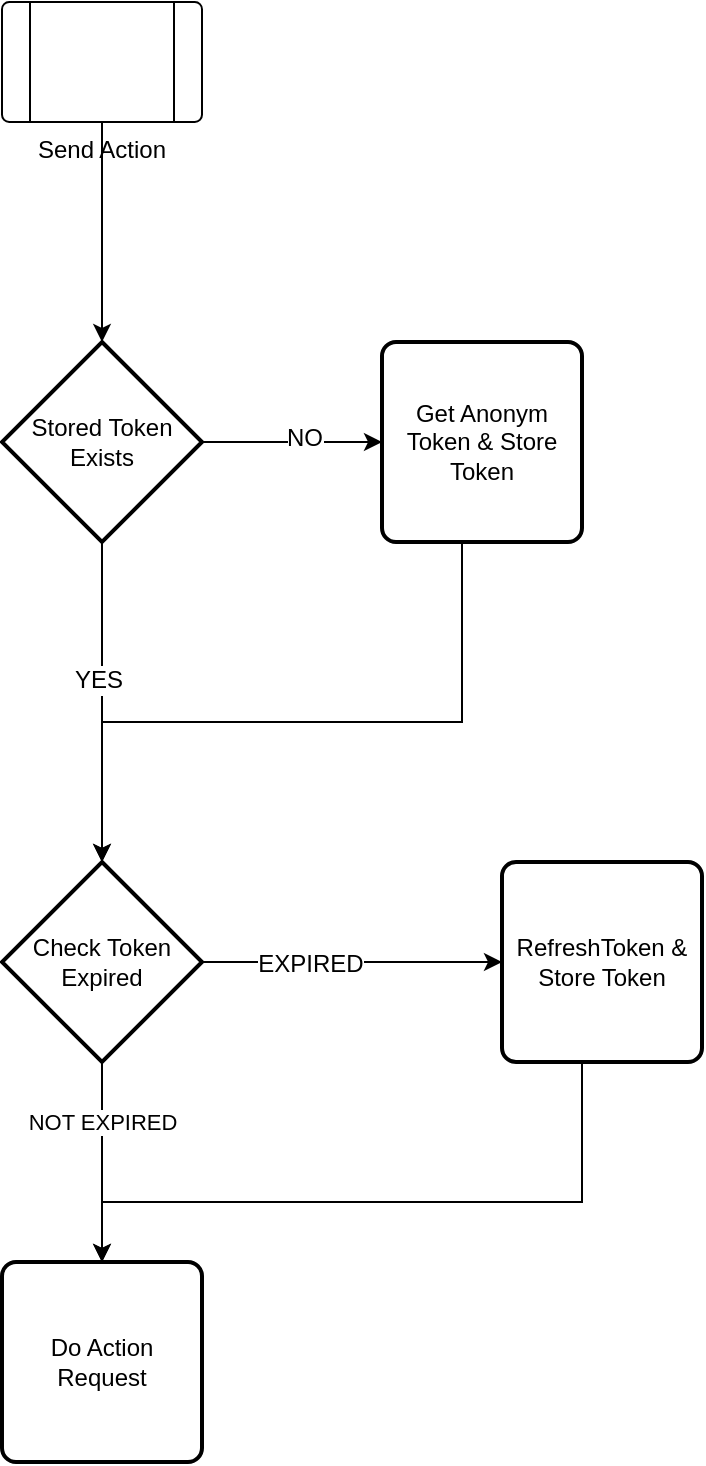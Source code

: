 <mxfile version="12.2.4"><diagram id="lJlMyM4WRk5i-SzvQbUI"><mxGraphModel dx="867" dy="1093" grid="1" gridSize="10" guides="1" tooltips="1" connect="1" arrows="1" fold="1" page="0" pageScale="1" pageWidth="850" pageHeight="1100" math="0" shadow="0"><root><mxCell id="0"/><mxCell id="1" parent="0"/><mxCell id="13" style="edgeStyle=orthogonalEdgeStyle;rounded=0;orthogonalLoop=1;jettySize=auto;html=1;entryX=0.5;entryY=0;entryDx=0;entryDy=0;entryPerimeter=0;" edge="1" parent="1" source="3" target="12"><mxGeometry relative="1" as="geometry"/></mxCell><mxCell id="3" value="Send Action" style="verticalLabelPosition=bottom;verticalAlign=top;html=1;shape=process;whiteSpace=wrap;rounded=1;size=0.14;arcSize=6;" vertex="1" parent="1"><mxGeometry x="220" y="-140" width="100" height="60" as="geometry"/></mxCell><mxCell id="7" value="NOT EXPIRED" style="edgeStyle=orthogonalEdgeStyle;rounded=0;orthogonalLoop=1;jettySize=auto;html=1;" edge="1" parent="1" source="4" target="6"><mxGeometry x="-0.4" relative="1" as="geometry"><Array as="points"><mxPoint x="270" y="410"/><mxPoint x="270" y="410"/></Array><mxPoint as="offset"/></mxGeometry></mxCell><mxCell id="9" style="edgeStyle=orthogonalEdgeStyle;rounded=0;orthogonalLoop=1;jettySize=auto;html=1;" edge="1" parent="1" source="4" target="8"><mxGeometry relative="1" as="geometry"/></mxCell><mxCell id="10" value="EXPIRED" style="text;html=1;resizable=0;points=[];align=center;verticalAlign=middle;labelBackgroundColor=#ffffff;" vertex="1" connectable="0" parent="9"><mxGeometry x="-0.289" y="-1" relative="1" as="geometry"><mxPoint as="offset"/></mxGeometry></mxCell><mxCell id="4" value="Check Token Expired" style="strokeWidth=2;html=1;shape=mxgraph.flowchart.decision;whiteSpace=wrap;" vertex="1" parent="1"><mxGeometry x="220" y="290" width="100" height="100" as="geometry"/></mxCell><mxCell id="6" value="Do Action Request" style="rounded=1;whiteSpace=wrap;html=1;absoluteArcSize=1;arcSize=14;strokeWidth=2;" vertex="1" parent="1"><mxGeometry x="220" y="490" width="100" height="100" as="geometry"/></mxCell><mxCell id="20" style="edgeStyle=orthogonalEdgeStyle;rounded=0;orthogonalLoop=1;jettySize=auto;html=1;" edge="1" parent="1" source="8" target="6"><mxGeometry relative="1" as="geometry"><Array as="points"><mxPoint x="510" y="460"/><mxPoint x="270" y="460"/></Array></mxGeometry></mxCell><mxCell id="8" value="RefreshToken &amp;amp; Store Token" style="rounded=1;whiteSpace=wrap;html=1;absoluteArcSize=1;arcSize=14;strokeWidth=2;" vertex="1" parent="1"><mxGeometry x="470" y="290" width="100" height="100" as="geometry"/></mxCell><mxCell id="15" style="edgeStyle=orthogonalEdgeStyle;rounded=0;orthogonalLoop=1;jettySize=auto;html=1;" edge="1" parent="1" source="12" target="14"><mxGeometry relative="1" as="geometry"/></mxCell><mxCell id="16" value="NO" style="text;html=1;resizable=0;points=[];align=center;verticalAlign=middle;labelBackgroundColor=#ffffff;" vertex="1" connectable="0" parent="15"><mxGeometry x="0.133" y="2" relative="1" as="geometry"><mxPoint as="offset"/></mxGeometry></mxCell><mxCell id="17" style="edgeStyle=orthogonalEdgeStyle;rounded=0;orthogonalLoop=1;jettySize=auto;html=1;entryX=0.5;entryY=0;entryDx=0;entryDy=0;entryPerimeter=0;" edge="1" parent="1" source="12" target="4"><mxGeometry relative="1" as="geometry"/></mxCell><mxCell id="19" value="YES" style="text;html=1;resizable=0;points=[];align=center;verticalAlign=middle;labelBackgroundColor=#ffffff;" vertex="1" connectable="0" parent="17"><mxGeometry x="-0.138" y="-2" relative="1" as="geometry"><mxPoint as="offset"/></mxGeometry></mxCell><mxCell id="12" value="Stored Token Exists" style="strokeWidth=2;html=1;shape=mxgraph.flowchart.decision;whiteSpace=wrap;" vertex="1" parent="1"><mxGeometry x="220" y="30" width="100" height="100" as="geometry"/></mxCell><mxCell id="18" style="edgeStyle=orthogonalEdgeStyle;rounded=0;orthogonalLoop=1;jettySize=auto;html=1;entryX=0.5;entryY=0;entryDx=0;entryDy=0;entryPerimeter=0;" edge="1" parent="1" source="14" target="4"><mxGeometry relative="1" as="geometry"><Array as="points"><mxPoint x="450" y="220"/><mxPoint x="270" y="220"/></Array></mxGeometry></mxCell><mxCell id="14" value="Get Anonym Token &amp;amp; Store Token" style="rounded=1;whiteSpace=wrap;html=1;absoluteArcSize=1;arcSize=14;strokeWidth=2;" vertex="1" parent="1"><mxGeometry x="410" y="30" width="100" height="100" as="geometry"/></mxCell></root></mxGraphModel></diagram></mxfile>